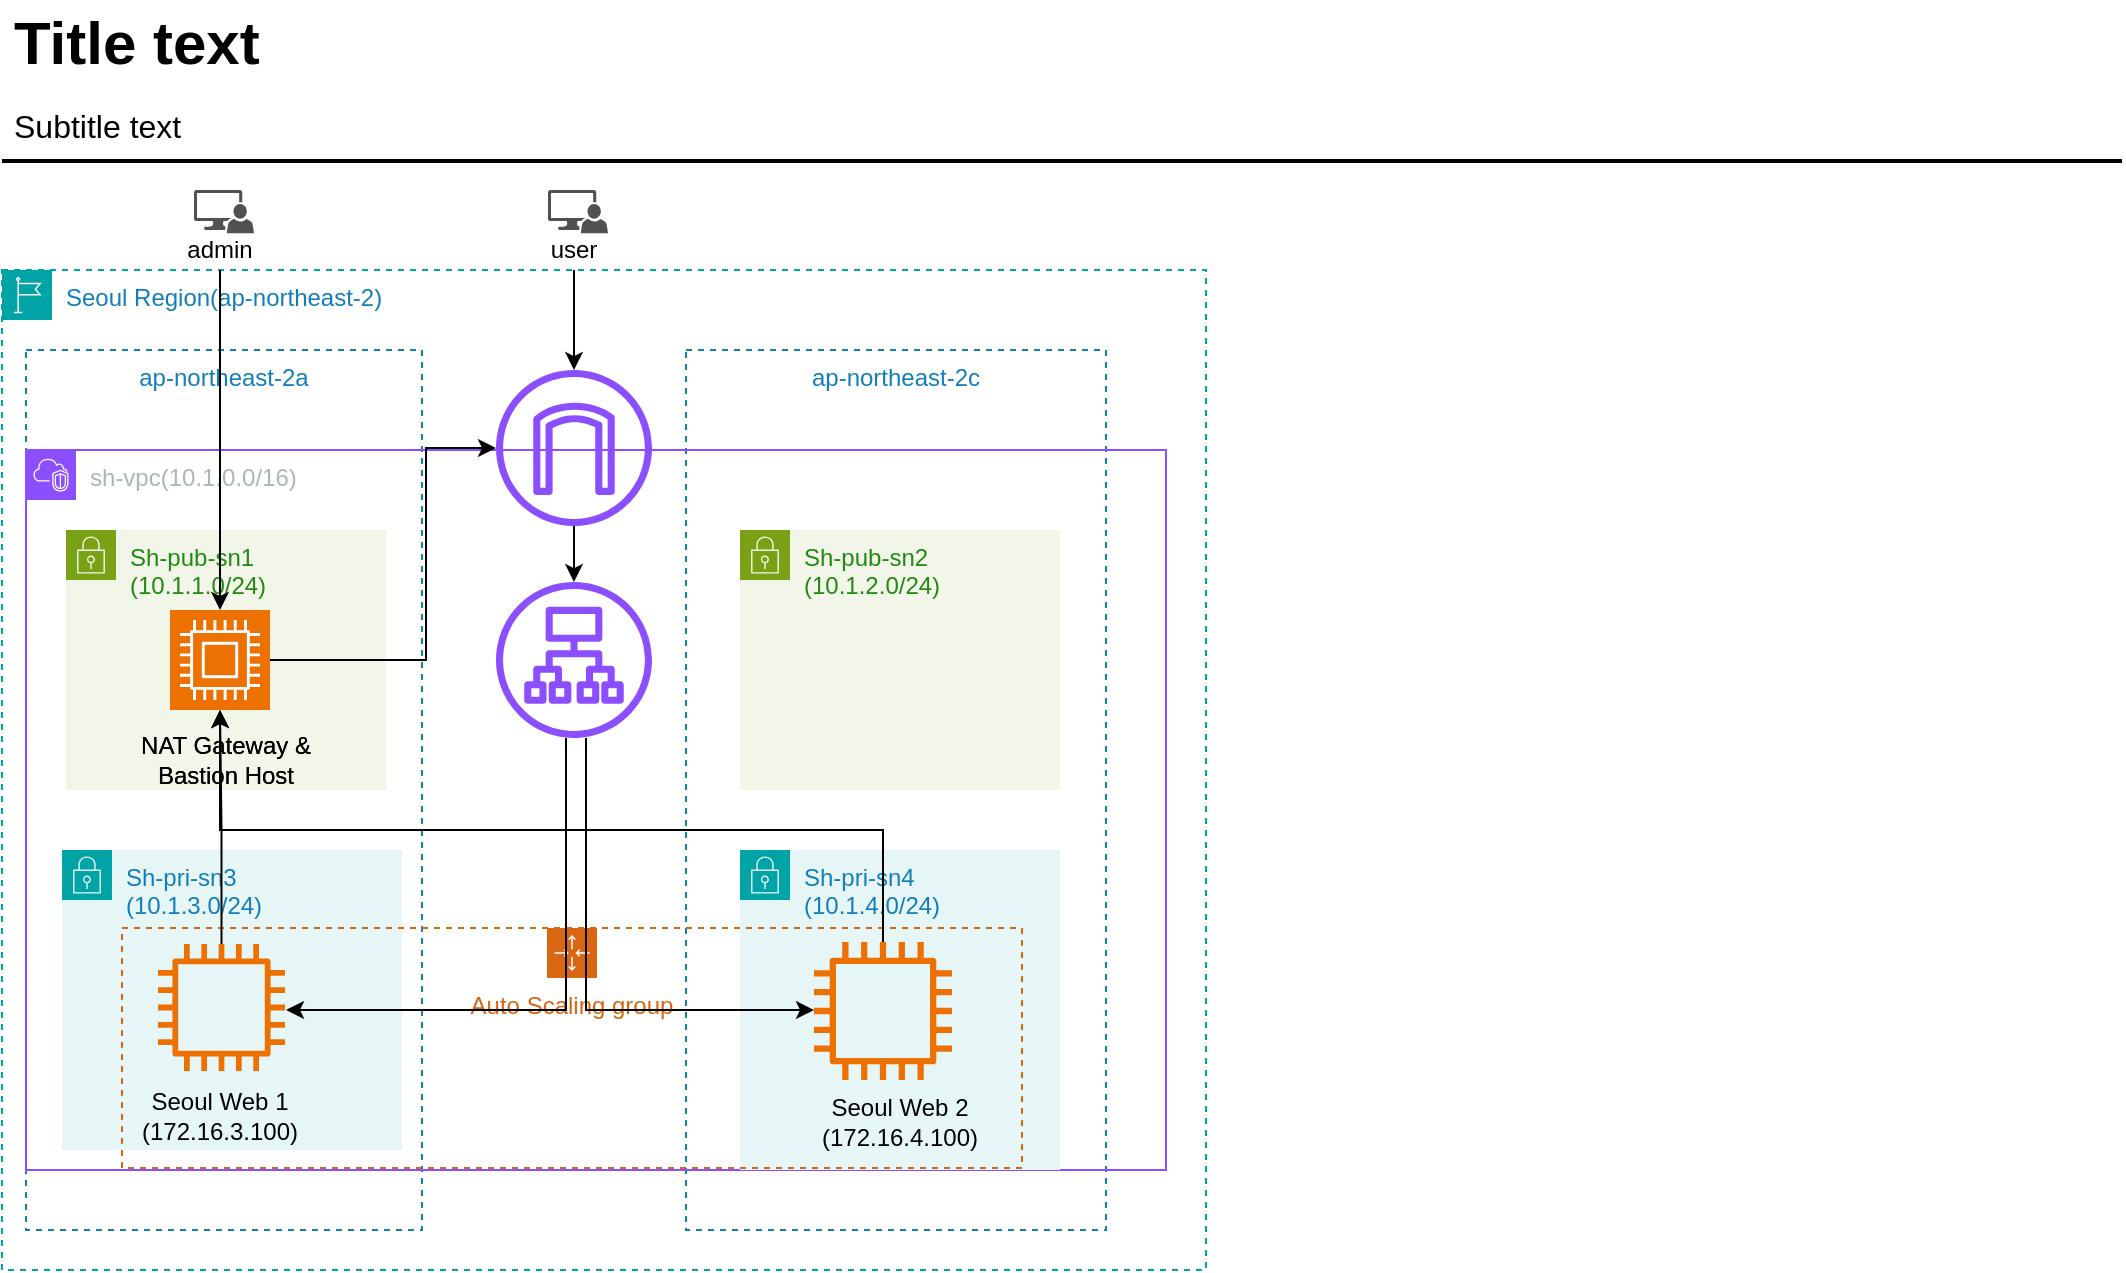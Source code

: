 <mxfile version="24.2.3" type="device">
  <diagram id="Ht1M8jgEwFfnCIfOTk4-" name="Page-1">
    <mxGraphModel dx="472" dy="778" grid="1" gridSize="10" guides="1" tooltips="1" connect="1" arrows="1" fold="1" page="1" pageScale="1" pageWidth="827" pageHeight="1169" math="0" shadow="0">
      <root>
        <mxCell id="0" />
        <mxCell id="1" parent="0" />
        <mxCell id="-QjtrjUzRDEMRZ5MF8oH-47" value="Title text" style="text;html=1;resizable=0;points=[];autosize=1;align=left;verticalAlign=top;spacingTop=-4;fontSize=30;fontStyle=1" parent="1" vertex="1">
          <mxGeometry x="12" y="65.5" width="130" height="40" as="geometry" />
        </mxCell>
        <mxCell id="-QjtrjUzRDEMRZ5MF8oH-48" value="Subtitle text&lt;br style=&quot;font-size: 16px&quot;&gt;" style="text;html=1;resizable=0;points=[];autosize=1;align=left;verticalAlign=top;spacingTop=-4;fontSize=16" parent="1" vertex="1">
          <mxGeometry x="12" y="115.5" width="100" height="20" as="geometry" />
        </mxCell>
        <mxCell id="SCVMTBWpLvtzJIhz15lM-1" value="" style="line;strokeWidth=2;html=1;fontSize=14;" parent="1" vertex="1">
          <mxGeometry x="8" y="140.5" width="1060" height="10" as="geometry" />
        </mxCell>
        <mxCell id="XsU4JGcxxrezBhXOzOZ4-15" value="Seoul Region(ap-northeast-2)" style="points=[[0,0],[0.25,0],[0.5,0],[0.75,0],[1,0],[1,0.25],[1,0.5],[1,0.75],[1,1],[0.75,1],[0.5,1],[0.25,1],[0,1],[0,0.75],[0,0.5],[0,0.25]];outlineConnect=0;gradientColor=none;html=1;whiteSpace=wrap;fontSize=12;fontStyle=0;container=1;pointerEvents=0;collapsible=0;recursiveResize=0;shape=mxgraph.aws4.group;grIcon=mxgraph.aws4.group_region;strokeColor=#00A4A6;fillColor=none;verticalAlign=top;align=left;spacingLeft=30;fontColor=#147EBA;dashed=1;" parent="1" vertex="1">
          <mxGeometry x="8" y="200" width="602" height="500" as="geometry" />
        </mxCell>
        <mxCell id="XsU4JGcxxrezBhXOzOZ4-13" value="ap-northeast-2a" style="fillColor=none;strokeColor=#147EBA;dashed=1;verticalAlign=top;fontStyle=0;fontColor=#147EBA;whiteSpace=wrap;html=1;" parent="XsU4JGcxxrezBhXOzOZ4-15" vertex="1">
          <mxGeometry x="12" y="40" width="198" height="440" as="geometry" />
        </mxCell>
        <mxCell id="XsU4JGcxxrezBhXOzOZ4-18" value="Sh-pri-sn3&lt;br&gt;(10.1.3.0/24)" style="points=[[0,0],[0.25,0],[0.5,0],[0.75,0],[1,0],[1,0.25],[1,0.5],[1,0.75],[1,1],[0.75,1],[0.5,1],[0.25,1],[0,1],[0,0.75],[0,0.5],[0,0.25]];outlineConnect=0;gradientColor=none;html=1;whiteSpace=wrap;fontSize=12;fontStyle=0;container=1;pointerEvents=0;collapsible=0;recursiveResize=0;shape=mxgraph.aws4.group;grIcon=mxgraph.aws4.group_security_group;grStroke=0;strokeColor=#00A4A6;fillColor=#E6F6F7;verticalAlign=top;align=left;spacingLeft=30;fontColor=#147EBA;dashed=0;" parent="XsU4JGcxxrezBhXOzOZ4-15" vertex="1">
          <mxGeometry x="30" y="290" width="170" height="150" as="geometry" />
        </mxCell>
        <mxCell id="XsU4JGcxxrezBhXOzOZ4-14" value="ap-northeast-2c" style="fillColor=none;strokeColor=#147EBA;dashed=1;verticalAlign=top;fontStyle=0;fontColor=#147EBA;whiteSpace=wrap;html=1;" parent="XsU4JGcxxrezBhXOzOZ4-15" vertex="1">
          <mxGeometry x="342" y="40" width="210" height="440" as="geometry" />
        </mxCell>
        <mxCell id="XsU4JGcxxrezBhXOzOZ4-16" value="sh-vpc(10.1.0.0/16)" style="points=[[0,0],[0.25,0],[0.5,0],[0.75,0],[1,0],[1,0.25],[1,0.5],[1,0.75],[1,1],[0.75,1],[0.5,1],[0.25,1],[0,1],[0,0.75],[0,0.5],[0,0.25]];outlineConnect=0;gradientColor=none;html=1;whiteSpace=wrap;fontSize=12;fontStyle=0;container=1;pointerEvents=0;collapsible=0;recursiveResize=0;shape=mxgraph.aws4.group;grIcon=mxgraph.aws4.group_vpc2;strokeColor=#8C4FFF;fillColor=none;verticalAlign=top;align=left;spacingLeft=30;fontColor=#AAB7B8;dashed=0;" parent="XsU4JGcxxrezBhXOzOZ4-15" vertex="1">
          <mxGeometry x="12" y="90" width="570" height="360" as="geometry" />
        </mxCell>
        <mxCell id="XsU4JGcxxrezBhXOzOZ4-17" value="Sh-pub-sn1&lt;br&gt;(10.1.1.0/24)" style="points=[[0,0],[0.25,0],[0.5,0],[0.75,0],[1,0],[1,0.25],[1,0.5],[1,0.75],[1,1],[0.75,1],[0.5,1],[0.25,1],[0,1],[0,0.75],[0,0.5],[0,0.25]];outlineConnect=0;gradientColor=none;html=1;whiteSpace=wrap;fontSize=12;fontStyle=0;container=1;pointerEvents=0;collapsible=0;recursiveResize=0;shape=mxgraph.aws4.group;grIcon=mxgraph.aws4.group_security_group;grStroke=0;strokeColor=#7AA116;fillColor=#F2F6E8;verticalAlign=top;align=left;spacingLeft=30;fontColor=#248814;dashed=0;" parent="XsU4JGcxxrezBhXOzOZ4-16" vertex="1">
          <mxGeometry x="20" y="40" width="160" height="130" as="geometry" />
        </mxCell>
        <mxCell id="XsU4JGcxxrezBhXOzOZ4-46" value="NAT Gateway &amp;amp;&lt;br&gt;Bastion Host" style="text;html=1;align=center;verticalAlign=middle;whiteSpace=wrap;rounded=0;" parent="XsU4JGcxxrezBhXOzOZ4-17" vertex="1">
          <mxGeometry x="30" y="100" width="100" height="30" as="geometry" />
        </mxCell>
        <mxCell id="XsU4JGcxxrezBhXOzOZ4-20" value="Sh-pub-sn2&lt;br&gt;(10.1.2.0/24)" style="points=[[0,0],[0.25,0],[0.5,0],[0.75,0],[1,0],[1,0.25],[1,0.5],[1,0.75],[1,1],[0.75,1],[0.5,1],[0.25,1],[0,1],[0,0.75],[0,0.5],[0,0.25]];outlineConnect=0;gradientColor=none;html=1;whiteSpace=wrap;fontSize=12;fontStyle=0;container=1;pointerEvents=0;collapsible=0;recursiveResize=0;shape=mxgraph.aws4.group;grIcon=mxgraph.aws4.group_security_group;grStroke=0;strokeColor=#7AA116;fillColor=#F2F6E8;verticalAlign=top;align=left;spacingLeft=30;fontColor=#248814;dashed=0;" parent="XsU4JGcxxrezBhXOzOZ4-16" vertex="1">
          <mxGeometry x="357" y="40" width="160" height="130" as="geometry" />
        </mxCell>
        <mxCell id="XsU4JGcxxrezBhXOzOZ4-21" value="Sh-pri-sn4&lt;br style=&quot;border-color: var(--border-color);&quot;&gt;(10.1.4.0/24)" style="points=[[0,0],[0.25,0],[0.5,0],[0.75,0],[1,0],[1,0.25],[1,0.5],[1,0.75],[1,1],[0.75,1],[0.5,1],[0.25,1],[0,1],[0,0.75],[0,0.5],[0,0.25]];outlineConnect=0;gradientColor=none;html=1;whiteSpace=wrap;fontSize=12;fontStyle=0;container=1;pointerEvents=0;collapsible=0;recursiveResize=0;shape=mxgraph.aws4.group;grIcon=mxgraph.aws4.group_security_group;grStroke=0;strokeColor=#00A4A6;fillColor=#E6F6F7;verticalAlign=top;align=left;spacingLeft=30;fontColor=#147EBA;dashed=0;" parent="XsU4JGcxxrezBhXOzOZ4-16" vertex="1">
          <mxGeometry x="357" y="200" width="160" height="160" as="geometry" />
        </mxCell>
        <mxCell id="XsU4JGcxxrezBhXOzOZ4-25" value="" style="sketch=0;outlineConnect=0;fontColor=#232F3E;gradientColor=none;fillColor=#8C4FFF;strokeColor=none;dashed=0;verticalLabelPosition=bottom;verticalAlign=top;align=center;html=1;fontSize=12;fontStyle=0;aspect=fixed;pointerEvents=1;shape=mxgraph.aws4.application_load_balancer;" parent="XsU4JGcxxrezBhXOzOZ4-16" vertex="1">
          <mxGeometry x="235" y="66" width="78" height="78" as="geometry" />
        </mxCell>
        <mxCell id="XsU4JGcxxrezBhXOzOZ4-41" value="Auto Scaling group" style="points=[[0,0],[0.25,0],[0.5,0],[0.75,0],[1,0],[1,0.25],[1,0.5],[1,0.75],[1,1],[0.75,1],[0.5,1],[0.25,1],[0,1],[0,0.75],[0,0.5],[0,0.25]];outlineConnect=0;gradientColor=none;html=1;whiteSpace=wrap;fontSize=12;fontStyle=0;container=1;pointerEvents=0;collapsible=0;recursiveResize=0;shape=mxgraph.aws4.groupCenter;grIcon=mxgraph.aws4.group_auto_scaling_group;grStroke=1;strokeColor=#D86613;fillColor=none;verticalAlign=top;align=center;fontColor=#D86613;dashed=1;spacingTop=25;" parent="XsU4JGcxxrezBhXOzOZ4-16" vertex="1">
          <mxGeometry x="48" y="239" width="450" height="120" as="geometry" />
        </mxCell>
        <mxCell id="XsU4JGcxxrezBhXOzOZ4-48" value="Seoul Web 2&lt;div&gt;(172.16.4.100)&lt;/div&gt;" style="text;html=1;align=center;verticalAlign=middle;whiteSpace=wrap;rounded=0;" parent="XsU4JGcxxrezBhXOzOZ4-41" vertex="1">
          <mxGeometry x="338.5" y="82" width="100" height="30" as="geometry" />
        </mxCell>
        <mxCell id="XsU4JGcxxrezBhXOzOZ4-36" value="" style="sketch=0;outlineConnect=0;fontColor=#232F3E;gradientColor=none;fillColor=#ED7100;strokeColor=none;dashed=0;verticalLabelPosition=bottom;verticalAlign=top;align=center;html=1;fontSize=12;fontStyle=0;aspect=fixed;pointerEvents=1;shape=mxgraph.aws4.instance2;" parent="XsU4JGcxxrezBhXOzOZ4-41" vertex="1">
          <mxGeometry x="18" y="8" width="63.5" height="63.5" as="geometry" />
        </mxCell>
        <mxCell id="XsU4JGcxxrezBhXOzOZ4-49" style="edgeStyle=orthogonalEdgeStyle;rounded=0;orthogonalLoop=1;jettySize=auto;html=1;" parent="XsU4JGcxxrezBhXOzOZ4-15" source="XsU4JGcxxrezBhXOzOZ4-23" target="XsU4JGcxxrezBhXOzOZ4-25" edge="1">
          <mxGeometry relative="1" as="geometry" />
        </mxCell>
        <mxCell id="XsU4JGcxxrezBhXOzOZ4-23" value="" style="sketch=0;outlineConnect=0;fontColor=#232F3E;gradientColor=none;fillColor=#8C4FFF;strokeColor=none;dashed=0;verticalLabelPosition=bottom;verticalAlign=top;align=center;html=1;fontSize=12;fontStyle=0;aspect=fixed;pointerEvents=1;shape=mxgraph.aws4.internet_gateway;" parent="XsU4JGcxxrezBhXOzOZ4-15" vertex="1">
          <mxGeometry x="247" y="50" width="78" height="78" as="geometry" />
        </mxCell>
        <mxCell id="XsU4JGcxxrezBhXOzOZ4-64" style="edgeStyle=orthogonalEdgeStyle;rounded=0;orthogonalLoop=1;jettySize=auto;html=1;" parent="XsU4JGcxxrezBhXOzOZ4-15" source="XsU4JGcxxrezBhXOzOZ4-34" target="XsU4JGcxxrezBhXOzOZ4-23" edge="1">
          <mxGeometry relative="1" as="geometry">
            <Array as="points">
              <mxPoint x="212" y="195" />
              <mxPoint x="212" y="89" />
            </Array>
          </mxGeometry>
        </mxCell>
        <mxCell id="XsU4JGcxxrezBhXOzOZ4-34" value="" style="sketch=0;points=[[0,0,0],[0.25,0,0],[0.5,0,0],[0.75,0,0],[1,0,0],[0,1,0],[0.25,1,0],[0.5,1,0],[0.75,1,0],[1,1,0],[0,0.25,0],[0,0.5,0],[0,0.75,0],[1,0.25,0],[1,0.5,0],[1,0.75,0]];outlineConnect=0;fontColor=#232F3E;fillColor=#ED7100;strokeColor=#ffffff;dashed=0;verticalLabelPosition=bottom;verticalAlign=top;align=center;html=1;fontSize=12;fontStyle=0;aspect=fixed;shape=mxgraph.aws4.resourceIcon;resIcon=mxgraph.aws4.compute;" parent="XsU4JGcxxrezBhXOzOZ4-15" vertex="1">
          <mxGeometry x="84" y="170" width="50" height="50" as="geometry" />
        </mxCell>
        <mxCell id="XsU4JGcxxrezBhXOzOZ4-35" value="" style="sketch=0;outlineConnect=0;fontColor=#232F3E;gradientColor=none;fillColor=#ED7100;strokeColor=none;dashed=0;verticalLabelPosition=bottom;verticalAlign=top;align=center;html=1;fontSize=12;fontStyle=0;aspect=fixed;pointerEvents=1;shape=mxgraph.aws4.instance2;" parent="XsU4JGcxxrezBhXOzOZ4-15" vertex="1">
          <mxGeometry x="406" y="336" width="69" height="69" as="geometry" />
        </mxCell>
        <mxCell id="XsU4JGcxxrezBhXOzOZ4-43" style="edgeStyle=orthogonalEdgeStyle;rounded=0;orthogonalLoop=1;jettySize=auto;html=1;entryX=0.5;entryY=1;entryDx=0;entryDy=0;entryPerimeter=0;" parent="XsU4JGcxxrezBhXOzOZ4-15" source="XsU4JGcxxrezBhXOzOZ4-35" target="XsU4JGcxxrezBhXOzOZ4-34" edge="1">
          <mxGeometry relative="1" as="geometry">
            <Array as="points">
              <mxPoint x="441" y="280" />
              <mxPoint x="109" y="280" />
            </Array>
          </mxGeometry>
        </mxCell>
        <mxCell id="XsU4JGcxxrezBhXOzOZ4-44" style="edgeStyle=orthogonalEdgeStyle;rounded=0;orthogonalLoop=1;jettySize=auto;html=1;entryX=0.5;entryY=1;entryDx=0;entryDy=0;entryPerimeter=0;" parent="XsU4JGcxxrezBhXOzOZ4-15" source="XsU4JGcxxrezBhXOzOZ4-36" target="XsU4JGcxxrezBhXOzOZ4-34" edge="1">
          <mxGeometry relative="1" as="geometry" />
        </mxCell>
        <mxCell id="XsU4JGcxxrezBhXOzOZ4-61" style="edgeStyle=orthogonalEdgeStyle;rounded=0;orthogonalLoop=1;jettySize=auto;html=1;" parent="XsU4JGcxxrezBhXOzOZ4-15" source="XsU4JGcxxrezBhXOzOZ4-25" edge="1">
          <mxGeometry relative="1" as="geometry">
            <mxPoint x="142" y="370" as="targetPoint" />
            <Array as="points">
              <mxPoint x="282" y="370" />
            </Array>
          </mxGeometry>
        </mxCell>
        <mxCell id="XsU4JGcxxrezBhXOzOZ4-62" style="edgeStyle=orthogonalEdgeStyle;rounded=0;orthogonalLoop=1;jettySize=auto;html=1;" parent="XsU4JGcxxrezBhXOzOZ4-15" source="XsU4JGcxxrezBhXOzOZ4-25" target="XsU4JGcxxrezBhXOzOZ4-35" edge="1">
          <mxGeometry relative="1" as="geometry">
            <Array as="points">
              <mxPoint x="292" y="370" />
            </Array>
          </mxGeometry>
        </mxCell>
        <mxCell id="XsU4JGcxxrezBhXOzOZ4-66" value="Seoul Web 1&lt;div&gt;(172.16.3.100)&lt;/div&gt;" style="text;html=1;align=center;verticalAlign=middle;whiteSpace=wrap;rounded=0;" parent="XsU4JGcxxrezBhXOzOZ4-15" vertex="1">
          <mxGeometry x="59" y="408" width="100" height="30" as="geometry" />
        </mxCell>
        <mxCell id="XsU4JGcxxrezBhXOzOZ4-51" value="NAT Gateway &amp;amp;&lt;br&gt;Bastion Host" style="text;html=1;align=center;verticalAlign=middle;whiteSpace=wrap;rounded=0;" parent="1" vertex="1">
          <mxGeometry x="70" y="430" width="100" height="30" as="geometry" />
        </mxCell>
        <mxCell id="XsU4JGcxxrezBhXOzOZ4-53" style="edgeStyle=orthogonalEdgeStyle;rounded=0;orthogonalLoop=1;jettySize=auto;html=1;" parent="1" source="XsU4JGcxxrezBhXOzOZ4-52" target="XsU4JGcxxrezBhXOzOZ4-34" edge="1">
          <mxGeometry relative="1" as="geometry" />
        </mxCell>
        <mxCell id="XsU4JGcxxrezBhXOzOZ4-55" value="" style="group" parent="1" vertex="1" connectable="0">
          <mxGeometry x="97" y="160" width="40" height="40" as="geometry" />
        </mxCell>
        <mxCell id="XsU4JGcxxrezBhXOzOZ4-50" value="" style="sketch=0;pointerEvents=1;shadow=0;dashed=0;html=1;strokeColor=none;labelPosition=center;verticalLabelPosition=bottom;verticalAlign=top;align=center;fillColor=#515151;shape=mxgraph.mscae.system_center.admin_console" parent="XsU4JGcxxrezBhXOzOZ4-55" vertex="1">
          <mxGeometry x="7" width="30" height="21.6" as="geometry" />
        </mxCell>
        <mxCell id="XsU4JGcxxrezBhXOzOZ4-52" value="admin" style="text;html=1;align=center;verticalAlign=middle;whiteSpace=wrap;rounded=0;" parent="XsU4JGcxxrezBhXOzOZ4-55" vertex="1">
          <mxGeometry y="20" width="40" height="20" as="geometry" />
        </mxCell>
        <mxCell id="XsU4JGcxxrezBhXOzOZ4-56" value="" style="group" parent="1" vertex="1" connectable="0">
          <mxGeometry x="274" y="160" width="40" height="40" as="geometry" />
        </mxCell>
        <mxCell id="XsU4JGcxxrezBhXOzOZ4-57" value="" style="sketch=0;pointerEvents=1;shadow=0;dashed=0;html=1;strokeColor=none;labelPosition=center;verticalLabelPosition=bottom;verticalAlign=top;align=center;fillColor=#515151;shape=mxgraph.mscae.system_center.admin_console" parent="XsU4JGcxxrezBhXOzOZ4-56" vertex="1">
          <mxGeometry x="7" width="30" height="21.6" as="geometry" />
        </mxCell>
        <mxCell id="XsU4JGcxxrezBhXOzOZ4-58" value="user" style="text;html=1;align=center;verticalAlign=middle;whiteSpace=wrap;rounded=0;" parent="XsU4JGcxxrezBhXOzOZ4-56" vertex="1">
          <mxGeometry y="20" width="40" height="20" as="geometry" />
        </mxCell>
        <mxCell id="XsU4JGcxxrezBhXOzOZ4-59" style="edgeStyle=orthogonalEdgeStyle;rounded=0;orthogonalLoop=1;jettySize=auto;html=1;" parent="1" source="XsU4JGcxxrezBhXOzOZ4-58" target="XsU4JGcxxrezBhXOzOZ4-23" edge="1">
          <mxGeometry relative="1" as="geometry" />
        </mxCell>
      </root>
    </mxGraphModel>
  </diagram>
</mxfile>
